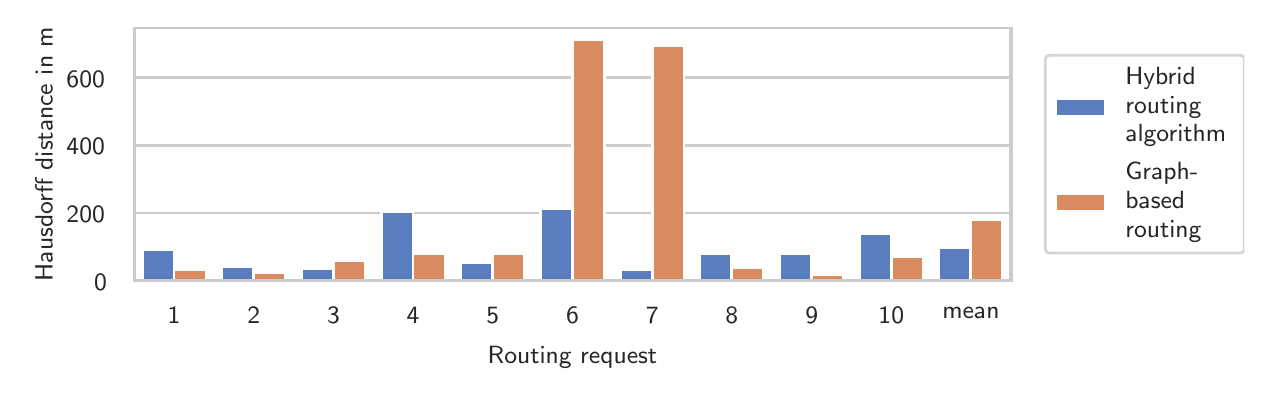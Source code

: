 \begingroup%
\makeatletter%
\begin{pgfpicture}%
\pgfpathrectangle{\pgfpointorigin}{\pgfqpoint{6.084in}{1.716in}}%
\pgfusepath{use as bounding box, clip}%
\begin{pgfscope}%
\pgfsetbuttcap%
\pgfsetmiterjoin%
\definecolor{currentfill}{rgb}{1.0,1.0,1.0}%
\pgfsetfillcolor{currentfill}%
\pgfsetlinewidth{0.0pt}%
\definecolor{currentstroke}{rgb}{1.0,1.0,1.0}%
\pgfsetstrokecolor{currentstroke}%
\pgfsetdash{}{0pt}%
\pgfpathmoveto{\pgfqpoint{0.0in}{0.0in}}%
\pgfpathlineto{\pgfqpoint{6.084in}{0.0in}}%
\pgfpathlineto{\pgfqpoint{6.084in}{1.716in}}%
\pgfpathlineto{\pgfqpoint{0.0in}{1.716in}}%
\pgfpathlineto{\pgfqpoint{0.0in}{0.0in}}%
\pgfpathclose%
\pgfusepath{fill}%
\end{pgfscope}%
\begin{pgfscope}%
\pgfsetbuttcap%
\pgfsetmiterjoin%
\definecolor{currentfill}{rgb}{1.0,1.0,1.0}%
\pgfsetfillcolor{currentfill}%
\pgfsetlinewidth{0.0pt}%
\definecolor{currentstroke}{rgb}{0.0,0.0,0.0}%
\pgfsetstrokecolor{currentstroke}%
\pgfsetstrokeopacity{0.0}%
\pgfsetdash{}{0pt}%
\pgfpathmoveto{\pgfqpoint{0.533in}{0.451in}}%
\pgfpathlineto{\pgfqpoint{4.916in}{0.451in}}%
\pgfpathlineto{\pgfqpoint{4.916in}{1.716in}}%
\pgfpathlineto{\pgfqpoint{0.533in}{1.716in}}%
\pgfpathlineto{\pgfqpoint{0.533in}{0.451in}}%
\pgfpathclose%
\pgfusepath{fill}%
\end{pgfscope}%
\begin{pgfscope}%
\definecolor{textcolor}{rgb}{0.15,0.15,0.15}%
\pgfsetstrokecolor{textcolor}%
\pgfsetfillcolor{textcolor}%
\pgftext[x=0.732in,y=0.319in,,top]{\color{textcolor}\sffamily\fontsize{9.0}{10.8}\selectfont 1}%
\end{pgfscope}%
\begin{pgfscope}%
\definecolor{textcolor}{rgb}{0.15,0.15,0.15}%
\pgfsetstrokecolor{textcolor}%
\pgfsetfillcolor{textcolor}%
\pgftext[x=1.131in,y=0.319in,,top]{\color{textcolor}\sffamily\fontsize{9.0}{10.8}\selectfont 2}%
\end{pgfscope}%
\begin{pgfscope}%
\definecolor{textcolor}{rgb}{0.15,0.15,0.15}%
\pgfsetstrokecolor{textcolor}%
\pgfsetfillcolor{textcolor}%
\pgftext[x=1.529in,y=0.319in,,top]{\color{textcolor}\sffamily\fontsize{9.0}{10.8}\selectfont 3}%
\end{pgfscope}%
\begin{pgfscope}%
\definecolor{textcolor}{rgb}{0.15,0.15,0.15}%
\pgfsetstrokecolor{textcolor}%
\pgfsetfillcolor{textcolor}%
\pgftext[x=1.927in,y=0.319in,,top]{\color{textcolor}\sffamily\fontsize{9.0}{10.8}\selectfont 4}%
\end{pgfscope}%
\begin{pgfscope}%
\definecolor{textcolor}{rgb}{0.15,0.15,0.15}%
\pgfsetstrokecolor{textcolor}%
\pgfsetfillcolor{textcolor}%
\pgftext[x=2.326in,y=0.319in,,top]{\color{textcolor}\sffamily\fontsize{9.0}{10.8}\selectfont 5}%
\end{pgfscope}%
\begin{pgfscope}%
\definecolor{textcolor}{rgb}{0.15,0.15,0.15}%
\pgfsetstrokecolor{textcolor}%
\pgfsetfillcolor{textcolor}%
\pgftext[x=2.724in,y=0.319in,,top]{\color{textcolor}\sffamily\fontsize{9.0}{10.8}\selectfont 6}%
\end{pgfscope}%
\begin{pgfscope}%
\definecolor{textcolor}{rgb}{0.15,0.15,0.15}%
\pgfsetstrokecolor{textcolor}%
\pgfsetfillcolor{textcolor}%
\pgftext[x=3.123in,y=0.319in,,top]{\color{textcolor}\sffamily\fontsize{9.0}{10.8}\selectfont 7}%
\end{pgfscope}%
\begin{pgfscope}%
\definecolor{textcolor}{rgb}{0.15,0.15,0.15}%
\pgfsetstrokecolor{textcolor}%
\pgfsetfillcolor{textcolor}%
\pgftext[x=3.521in,y=0.319in,,top]{\color{textcolor}\sffamily\fontsize{9.0}{10.8}\selectfont 8}%
\end{pgfscope}%
\begin{pgfscope}%
\definecolor{textcolor}{rgb}{0.15,0.15,0.15}%
\pgfsetstrokecolor{textcolor}%
\pgfsetfillcolor{textcolor}%
\pgftext[x=3.92in,y=0.319in,,top]{\color{textcolor}\sffamily\fontsize{9.0}{10.8}\selectfont 9}%
\end{pgfscope}%
\begin{pgfscope}%
\definecolor{textcolor}{rgb}{0.15,0.15,0.15}%
\pgfsetstrokecolor{textcolor}%
\pgfsetfillcolor{textcolor}%
\pgftext[x=4.318in,y=0.319in,,top]{\color{textcolor}\sffamily\fontsize{9.0}{10.8}\selectfont 10}%
\end{pgfscope}%
\begin{pgfscope}%
\definecolor{textcolor}{rgb}{0.15,0.15,0.15}%
\pgfsetstrokecolor{textcolor}%
\pgfsetfillcolor{textcolor}%
\pgftext[x=4.716in,y=0.319in,,top]{\color{textcolor}\sffamily\fontsize{9.0}{10.8}\selectfont mean}%
\end{pgfscope}%
\begin{pgfscope}%
\definecolor{textcolor}{rgb}{0.15,0.15,0.15}%
\pgfsetstrokecolor{textcolor}%
\pgfsetfillcolor{textcolor}%
\pgftext[x=2.724in,y=0.125in,,top]{\color{textcolor}\sffamily\fontsize{9.0}{10.8}\selectfont Routing request}%
\end{pgfscope}%
\begin{pgfscope}%
\pgfpathrectangle{\pgfqpoint{0.533in}{0.451in}}{\pgfqpoint{4.383in}{1.264in}}%
\pgfusepath{clip}%
\pgfsetroundcap%
\pgfsetroundjoin%
\pgfsetlinewidth{1.004pt}%
\definecolor{currentstroke}{rgb}{0.8,0.8,0.8}%
\pgfsetstrokecolor{currentstroke}%
\pgfsetdash{}{0pt}%
\pgfpathmoveto{\pgfqpoint{0.533in}{0.451in}}%
\pgfpathlineto{\pgfqpoint{4.916in}{0.451in}}%
\pgfusepath{stroke}%
\end{pgfscope}%
\begin{pgfscope}%
\definecolor{textcolor}{rgb}{0.15,0.15,0.15}%
\pgfsetstrokecolor{textcolor}%
\pgfsetfillcolor{textcolor}%
\pgftext[x=0.332in, y=0.404in, left, base]{\color{textcolor}\sffamily\fontsize{9.0}{10.8}\selectfont 0}%
\end{pgfscope}%
\begin{pgfscope}%
\pgfpathrectangle{\pgfqpoint{0.533in}{0.451in}}{\pgfqpoint{4.383in}{1.264in}}%
\pgfusepath{clip}%
\pgfsetroundcap%
\pgfsetroundjoin%
\pgfsetlinewidth{1.004pt}%
\definecolor{currentstroke}{rgb}{0.8,0.8,0.8}%
\pgfsetstrokecolor{currentstroke}%
\pgfsetdash{}{0pt}%
\pgfpathmoveto{\pgfqpoint{0.533in}{0.789in}}%
\pgfpathlineto{\pgfqpoint{4.916in}{0.789in}}%
\pgfusepath{stroke}%
\end{pgfscope}%
\begin{pgfscope}%
\definecolor{textcolor}{rgb}{0.15,0.15,0.15}%
\pgfsetstrokecolor{textcolor}%
\pgfsetfillcolor{textcolor}%
\pgftext[x=0.194in, y=0.742in, left, base]{\color{textcolor}\sffamily\fontsize{9.0}{10.8}\selectfont 200}%
\end{pgfscope}%
\begin{pgfscope}%
\pgfpathrectangle{\pgfqpoint{0.533in}{0.451in}}{\pgfqpoint{4.383in}{1.264in}}%
\pgfusepath{clip}%
\pgfsetroundcap%
\pgfsetroundjoin%
\pgfsetlinewidth{1.004pt}%
\definecolor{currentstroke}{rgb}{0.8,0.8,0.8}%
\pgfsetstrokecolor{currentstroke}%
\pgfsetdash{}{0pt}%
\pgfpathmoveto{\pgfqpoint{0.533in}{1.128in}}%
\pgfpathlineto{\pgfqpoint{4.916in}{1.128in}}%
\pgfusepath{stroke}%
\end{pgfscope}%
\begin{pgfscope}%
\definecolor{textcolor}{rgb}{0.15,0.15,0.15}%
\pgfsetstrokecolor{textcolor}%
\pgfsetfillcolor{textcolor}%
\pgftext[x=0.194in, y=1.08in, left, base]{\color{textcolor}\sffamily\fontsize{9.0}{10.8}\selectfont 400}%
\end{pgfscope}%
\begin{pgfscope}%
\pgfpathrectangle{\pgfqpoint{0.533in}{0.451in}}{\pgfqpoint{4.383in}{1.264in}}%
\pgfusepath{clip}%
\pgfsetroundcap%
\pgfsetroundjoin%
\pgfsetlinewidth{1.004pt}%
\definecolor{currentstroke}{rgb}{0.8,0.8,0.8}%
\pgfsetstrokecolor{currentstroke}%
\pgfsetdash{}{0pt}%
\pgfpathmoveto{\pgfqpoint{0.533in}{1.466in}}%
\pgfpathlineto{\pgfqpoint{4.916in}{1.466in}}%
\pgfusepath{stroke}%
\end{pgfscope}%
\begin{pgfscope}%
\definecolor{textcolor}{rgb}{0.15,0.15,0.15}%
\pgfsetstrokecolor{textcolor}%
\pgfsetfillcolor{textcolor}%
\pgftext[x=0.194in, y=1.418in, left, base]{\color{textcolor}\sffamily\fontsize{9.0}{10.8}\selectfont 600}%
\end{pgfscope}%
\begin{pgfscope}%
\definecolor{textcolor}{rgb}{0.15,0.15,0.15}%
\pgfsetstrokecolor{textcolor}%
\pgfsetfillcolor{textcolor}%
\pgftext[x=0.125in,y=1.084in,,bottom,rotate=90.0]{\color{textcolor}\sffamily\fontsize{9.0}{10.8}\selectfont Hausdorff distance in m}%
\end{pgfscope}%
\begin{pgfscope}%
\pgfpathrectangle{\pgfqpoint{0.533in}{0.451in}}{\pgfqpoint{4.383in}{1.264in}}%
\pgfusepath{clip}%
\pgfsetbuttcap%
\pgfsetmiterjoin%
\definecolor{currentfill}{rgb}{0.349,0.49,0.749}%
\pgfsetfillcolor{currentfill}%
\pgfsetlinewidth{1.004pt}%
\definecolor{currentstroke}{rgb}{1.0,1.0,1.0}%
\pgfsetstrokecolor{currentstroke}%
\pgfsetdash{}{0pt}%
\pgfpathmoveto{\pgfqpoint{0.573in}{0.451in}}%
\pgfpathlineto{\pgfqpoint{0.732in}{0.451in}}%
\pgfpathlineto{\pgfqpoint{0.732in}{0.605in}}%
\pgfpathlineto{\pgfqpoint{0.573in}{0.605in}}%
\pgfpathlineto{\pgfqpoint{0.573in}{0.451in}}%
\pgfpathclose%
\pgfusepath{stroke,fill}%
\end{pgfscope}%
\begin{pgfscope}%
\pgfpathrectangle{\pgfqpoint{0.533in}{0.451in}}{\pgfqpoint{4.383in}{1.264in}}%
\pgfusepath{clip}%
\pgfsetbuttcap%
\pgfsetmiterjoin%
\definecolor{currentfill}{rgb}{0.349,0.49,0.749}%
\pgfsetfillcolor{currentfill}%
\pgfsetlinewidth{1.004pt}%
\definecolor{currentstroke}{rgb}{1.0,1.0,1.0}%
\pgfsetstrokecolor{currentstroke}%
\pgfsetdash{}{0pt}%
\pgfpathmoveto{\pgfqpoint{0.971in}{0.451in}}%
\pgfpathlineto{\pgfqpoint{1.131in}{0.451in}}%
\pgfpathlineto{\pgfqpoint{1.131in}{0.52in}}%
\pgfpathlineto{\pgfqpoint{0.971in}{0.52in}}%
\pgfpathlineto{\pgfqpoint{0.971in}{0.451in}}%
\pgfpathclose%
\pgfusepath{stroke,fill}%
\end{pgfscope}%
\begin{pgfscope}%
\pgfpathrectangle{\pgfqpoint{0.533in}{0.451in}}{\pgfqpoint{4.383in}{1.264in}}%
\pgfusepath{clip}%
\pgfsetbuttcap%
\pgfsetmiterjoin%
\definecolor{currentfill}{rgb}{0.349,0.49,0.749}%
\pgfsetfillcolor{currentfill}%
\pgfsetlinewidth{1.004pt}%
\definecolor{currentstroke}{rgb}{1.0,1.0,1.0}%
\pgfsetstrokecolor{currentstroke}%
\pgfsetdash{}{0pt}%
\pgfpathmoveto{\pgfqpoint{1.37in}{0.451in}}%
\pgfpathlineto{\pgfqpoint{1.529in}{0.451in}}%
\pgfpathlineto{\pgfqpoint{1.529in}{0.511in}}%
\pgfpathlineto{\pgfqpoint{1.37in}{0.511in}}%
\pgfpathlineto{\pgfqpoint{1.37in}{0.451in}}%
\pgfpathclose%
\pgfusepath{stroke,fill}%
\end{pgfscope}%
\begin{pgfscope}%
\pgfpathrectangle{\pgfqpoint{0.533in}{0.451in}}{\pgfqpoint{4.383in}{1.264in}}%
\pgfusepath{clip}%
\pgfsetbuttcap%
\pgfsetmiterjoin%
\definecolor{currentfill}{rgb}{0.349,0.49,0.749}%
\pgfsetfillcolor{currentfill}%
\pgfsetlinewidth{1.004pt}%
\definecolor{currentstroke}{rgb}{1.0,1.0,1.0}%
\pgfsetstrokecolor{currentstroke}%
\pgfsetdash{}{0pt}%
\pgfpathmoveto{\pgfqpoint{1.768in}{0.451in}}%
\pgfpathlineto{\pgfqpoint{1.927in}{0.451in}}%
\pgfpathlineto{\pgfqpoint{1.927in}{0.796in}}%
\pgfpathlineto{\pgfqpoint{1.768in}{0.796in}}%
\pgfpathlineto{\pgfqpoint{1.768in}{0.451in}}%
\pgfpathclose%
\pgfusepath{stroke,fill}%
\end{pgfscope}%
\begin{pgfscope}%
\pgfpathrectangle{\pgfqpoint{0.533in}{0.451in}}{\pgfqpoint{4.383in}{1.264in}}%
\pgfusepath{clip}%
\pgfsetbuttcap%
\pgfsetmiterjoin%
\definecolor{currentfill}{rgb}{0.349,0.49,0.749}%
\pgfsetfillcolor{currentfill}%
\pgfsetlinewidth{1.004pt}%
\definecolor{currentstroke}{rgb}{1.0,1.0,1.0}%
\pgfsetstrokecolor{currentstroke}%
\pgfsetdash{}{0pt}%
\pgfpathmoveto{\pgfqpoint{2.167in}{0.451in}}%
\pgfpathlineto{\pgfqpoint{2.326in}{0.451in}}%
\pgfpathlineto{\pgfqpoint{2.326in}{0.543in}}%
\pgfpathlineto{\pgfqpoint{2.167in}{0.543in}}%
\pgfpathlineto{\pgfqpoint{2.167in}{0.451in}}%
\pgfpathclose%
\pgfusepath{stroke,fill}%
\end{pgfscope}%
\begin{pgfscope}%
\pgfpathrectangle{\pgfqpoint{0.533in}{0.451in}}{\pgfqpoint{4.383in}{1.264in}}%
\pgfusepath{clip}%
\pgfsetbuttcap%
\pgfsetmiterjoin%
\definecolor{currentfill}{rgb}{0.349,0.49,0.749}%
\pgfsetfillcolor{currentfill}%
\pgfsetlinewidth{1.004pt}%
\definecolor{currentstroke}{rgb}{1.0,1.0,1.0}%
\pgfsetstrokecolor{currentstroke}%
\pgfsetdash{}{0pt}%
\pgfpathmoveto{\pgfqpoint{2.565in}{0.451in}}%
\pgfpathlineto{\pgfqpoint{2.724in}{0.451in}}%
\pgfpathlineto{\pgfqpoint{2.724in}{0.812in}}%
\pgfpathlineto{\pgfqpoint{2.565in}{0.812in}}%
\pgfpathlineto{\pgfqpoint{2.565in}{0.451in}}%
\pgfpathclose%
\pgfusepath{stroke,fill}%
\end{pgfscope}%
\begin{pgfscope}%
\pgfpathrectangle{\pgfqpoint{0.533in}{0.451in}}{\pgfqpoint{4.383in}{1.264in}}%
\pgfusepath{clip}%
\pgfsetbuttcap%
\pgfsetmiterjoin%
\definecolor{currentfill}{rgb}{0.349,0.49,0.749}%
\pgfsetfillcolor{currentfill}%
\pgfsetlinewidth{1.004pt}%
\definecolor{currentstroke}{rgb}{1.0,1.0,1.0}%
\pgfsetstrokecolor{currentstroke}%
\pgfsetdash{}{0pt}%
\pgfpathmoveto{\pgfqpoint{2.963in}{0.451in}}%
\pgfpathlineto{\pgfqpoint{3.123in}{0.451in}}%
\pgfpathlineto{\pgfqpoint{3.123in}{0.508in}}%
\pgfpathlineto{\pgfqpoint{2.963in}{0.508in}}%
\pgfpathlineto{\pgfqpoint{2.963in}{0.451in}}%
\pgfpathclose%
\pgfusepath{stroke,fill}%
\end{pgfscope}%
\begin{pgfscope}%
\pgfpathrectangle{\pgfqpoint{0.533in}{0.451in}}{\pgfqpoint{4.383in}{1.264in}}%
\pgfusepath{clip}%
\pgfsetbuttcap%
\pgfsetmiterjoin%
\definecolor{currentfill}{rgb}{0.349,0.49,0.749}%
\pgfsetfillcolor{currentfill}%
\pgfsetlinewidth{1.004pt}%
\definecolor{currentstroke}{rgb}{1.0,1.0,1.0}%
\pgfsetstrokecolor{currentstroke}%
\pgfsetdash{}{0pt}%
\pgfpathmoveto{\pgfqpoint{3.362in}{0.451in}}%
\pgfpathlineto{\pgfqpoint{3.521in}{0.451in}}%
\pgfpathlineto{\pgfqpoint{3.521in}{0.587in}}%
\pgfpathlineto{\pgfqpoint{3.362in}{0.587in}}%
\pgfpathlineto{\pgfqpoint{3.362in}{0.451in}}%
\pgfpathclose%
\pgfusepath{stroke,fill}%
\end{pgfscope}%
\begin{pgfscope}%
\pgfpathrectangle{\pgfqpoint{0.533in}{0.451in}}{\pgfqpoint{4.383in}{1.264in}}%
\pgfusepath{clip}%
\pgfsetbuttcap%
\pgfsetmiterjoin%
\definecolor{currentfill}{rgb}{0.349,0.49,0.749}%
\pgfsetfillcolor{currentfill}%
\pgfsetlinewidth{1.004pt}%
\definecolor{currentstroke}{rgb}{1.0,1.0,1.0}%
\pgfsetstrokecolor{currentstroke}%
\pgfsetdash{}{0pt}%
\pgfpathmoveto{\pgfqpoint{3.76in}{0.451in}}%
\pgfpathlineto{\pgfqpoint{3.92in}{0.451in}}%
\pgfpathlineto{\pgfqpoint{3.92in}{0.586in}}%
\pgfpathlineto{\pgfqpoint{3.76in}{0.586in}}%
\pgfpathlineto{\pgfqpoint{3.76in}{0.451in}}%
\pgfpathclose%
\pgfusepath{stroke,fill}%
\end{pgfscope}%
\begin{pgfscope}%
\pgfpathrectangle{\pgfqpoint{0.533in}{0.451in}}{\pgfqpoint{4.383in}{1.264in}}%
\pgfusepath{clip}%
\pgfsetbuttcap%
\pgfsetmiterjoin%
\definecolor{currentfill}{rgb}{0.349,0.49,0.749}%
\pgfsetfillcolor{currentfill}%
\pgfsetlinewidth{1.004pt}%
\definecolor{currentstroke}{rgb}{1.0,1.0,1.0}%
\pgfsetstrokecolor{currentstroke}%
\pgfsetdash{}{0pt}%
\pgfpathmoveto{\pgfqpoint{4.159in}{0.451in}}%
\pgfpathlineto{\pgfqpoint{4.318in}{0.451in}}%
\pgfpathlineto{\pgfqpoint{4.318in}{0.684in}}%
\pgfpathlineto{\pgfqpoint{4.159in}{0.684in}}%
\pgfpathlineto{\pgfqpoint{4.159in}{0.451in}}%
\pgfpathclose%
\pgfusepath{stroke,fill}%
\end{pgfscope}%
\begin{pgfscope}%
\pgfpathrectangle{\pgfqpoint{0.533in}{0.451in}}{\pgfqpoint{4.383in}{1.264in}}%
\pgfusepath{clip}%
\pgfsetbuttcap%
\pgfsetmiterjoin%
\definecolor{currentfill}{rgb}{0.349,0.49,0.749}%
\pgfsetfillcolor{currentfill}%
\pgfsetlinewidth{1.004pt}%
\definecolor{currentstroke}{rgb}{1.0,1.0,1.0}%
\pgfsetstrokecolor{currentstroke}%
\pgfsetdash{}{0pt}%
\pgfpathmoveto{\pgfqpoint{4.557in}{0.451in}}%
\pgfpathlineto{\pgfqpoint{4.716in}{0.451in}}%
\pgfpathlineto{\pgfqpoint{4.716in}{0.615in}}%
\pgfpathlineto{\pgfqpoint{4.557in}{0.615in}}%
\pgfpathlineto{\pgfqpoint{4.557in}{0.451in}}%
\pgfpathclose%
\pgfusepath{stroke,fill}%
\end{pgfscope}%
\begin{pgfscope}%
\pgfpathrectangle{\pgfqpoint{0.533in}{0.451in}}{\pgfqpoint{4.383in}{1.264in}}%
\pgfusepath{clip}%
\pgfsetbuttcap%
\pgfsetmiterjoin%
\definecolor{currentfill}{rgb}{0.853,0.544,0.371}%
\pgfsetfillcolor{currentfill}%
\pgfsetlinewidth{1.004pt}%
\definecolor{currentstroke}{rgb}{1.0,1.0,1.0}%
\pgfsetstrokecolor{currentstroke}%
\pgfsetdash{}{0pt}%
\pgfpathmoveto{\pgfqpoint{0.732in}{0.451in}}%
\pgfpathlineto{\pgfqpoint{0.892in}{0.451in}}%
\pgfpathlineto{\pgfqpoint{0.892in}{0.505in}}%
\pgfpathlineto{\pgfqpoint{0.732in}{0.505in}}%
\pgfpathlineto{\pgfqpoint{0.732in}{0.451in}}%
\pgfpathclose%
\pgfusepath{stroke,fill}%
\end{pgfscope}%
\begin{pgfscope}%
\pgfpathrectangle{\pgfqpoint{0.533in}{0.451in}}{\pgfqpoint{4.383in}{1.264in}}%
\pgfusepath{clip}%
\pgfsetbuttcap%
\pgfsetmiterjoin%
\definecolor{currentfill}{rgb}{0.853,0.544,0.371}%
\pgfsetfillcolor{currentfill}%
\pgfsetlinewidth{1.004pt}%
\definecolor{currentstroke}{rgb}{1.0,1.0,1.0}%
\pgfsetstrokecolor{currentstroke}%
\pgfsetdash{}{0pt}%
\pgfpathmoveto{\pgfqpoint{1.131in}{0.451in}}%
\pgfpathlineto{\pgfqpoint{1.29in}{0.451in}}%
\pgfpathlineto{\pgfqpoint{1.29in}{0.492in}}%
\pgfpathlineto{\pgfqpoint{1.131in}{0.492in}}%
\pgfpathlineto{\pgfqpoint{1.131in}{0.451in}}%
\pgfpathclose%
\pgfusepath{stroke,fill}%
\end{pgfscope}%
\begin{pgfscope}%
\pgfpathrectangle{\pgfqpoint{0.533in}{0.451in}}{\pgfqpoint{4.383in}{1.264in}}%
\pgfusepath{clip}%
\pgfsetbuttcap%
\pgfsetmiterjoin%
\definecolor{currentfill}{rgb}{0.853,0.544,0.371}%
\pgfsetfillcolor{currentfill}%
\pgfsetlinewidth{1.004pt}%
\definecolor{currentstroke}{rgb}{1.0,1.0,1.0}%
\pgfsetstrokecolor{currentstroke}%
\pgfsetdash{}{0pt}%
\pgfpathmoveto{\pgfqpoint{1.529in}{0.451in}}%
\pgfpathlineto{\pgfqpoint{1.688in}{0.451in}}%
\pgfpathlineto{\pgfqpoint{1.688in}{0.552in}}%
\pgfpathlineto{\pgfqpoint{1.529in}{0.552in}}%
\pgfpathlineto{\pgfqpoint{1.529in}{0.451in}}%
\pgfpathclose%
\pgfusepath{stroke,fill}%
\end{pgfscope}%
\begin{pgfscope}%
\pgfpathrectangle{\pgfqpoint{0.533in}{0.451in}}{\pgfqpoint{4.383in}{1.264in}}%
\pgfusepath{clip}%
\pgfsetbuttcap%
\pgfsetmiterjoin%
\definecolor{currentfill}{rgb}{0.853,0.544,0.371}%
\pgfsetfillcolor{currentfill}%
\pgfsetlinewidth{1.004pt}%
\definecolor{currentstroke}{rgb}{1.0,1.0,1.0}%
\pgfsetstrokecolor{currentstroke}%
\pgfsetdash{}{0pt}%
\pgfpathmoveto{\pgfqpoint{1.927in}{0.451in}}%
\pgfpathlineto{\pgfqpoint{2.087in}{0.451in}}%
\pgfpathlineto{\pgfqpoint{2.087in}{0.586in}}%
\pgfpathlineto{\pgfqpoint{1.927in}{0.586in}}%
\pgfpathlineto{\pgfqpoint{1.927in}{0.451in}}%
\pgfpathclose%
\pgfusepath{stroke,fill}%
\end{pgfscope}%
\begin{pgfscope}%
\pgfpathrectangle{\pgfqpoint{0.533in}{0.451in}}{\pgfqpoint{4.383in}{1.264in}}%
\pgfusepath{clip}%
\pgfsetbuttcap%
\pgfsetmiterjoin%
\definecolor{currentfill}{rgb}{0.853,0.544,0.371}%
\pgfsetfillcolor{currentfill}%
\pgfsetlinewidth{1.004pt}%
\definecolor{currentstroke}{rgb}{1.0,1.0,1.0}%
\pgfsetstrokecolor{currentstroke}%
\pgfsetdash{}{0pt}%
\pgfpathmoveto{\pgfqpoint{2.326in}{0.451in}}%
\pgfpathlineto{\pgfqpoint{2.485in}{0.451in}}%
\pgfpathlineto{\pgfqpoint{2.485in}{0.586in}}%
\pgfpathlineto{\pgfqpoint{2.326in}{0.586in}}%
\pgfpathlineto{\pgfqpoint{2.326in}{0.451in}}%
\pgfpathclose%
\pgfusepath{stroke,fill}%
\end{pgfscope}%
\begin{pgfscope}%
\pgfpathrectangle{\pgfqpoint{0.533in}{0.451in}}{\pgfqpoint{4.383in}{1.264in}}%
\pgfusepath{clip}%
\pgfsetbuttcap%
\pgfsetmiterjoin%
\definecolor{currentfill}{rgb}{0.853,0.544,0.371}%
\pgfsetfillcolor{currentfill}%
\pgfsetlinewidth{1.004pt}%
\definecolor{currentstroke}{rgb}{1.0,1.0,1.0}%
\pgfsetstrokecolor{currentstroke}%
\pgfsetdash{}{0pt}%
\pgfpathmoveto{\pgfqpoint{2.724in}{0.451in}}%
\pgfpathlineto{\pgfqpoint{2.884in}{0.451in}}%
\pgfpathlineto{\pgfqpoint{2.884in}{1.656in}}%
\pgfpathlineto{\pgfqpoint{2.724in}{1.656in}}%
\pgfpathlineto{\pgfqpoint{2.724in}{0.451in}}%
\pgfpathclose%
\pgfusepath{stroke,fill}%
\end{pgfscope}%
\begin{pgfscope}%
\pgfpathrectangle{\pgfqpoint{0.533in}{0.451in}}{\pgfqpoint{4.383in}{1.264in}}%
\pgfusepath{clip}%
\pgfsetbuttcap%
\pgfsetmiterjoin%
\definecolor{currentfill}{rgb}{0.853,0.544,0.371}%
\pgfsetfillcolor{currentfill}%
\pgfsetlinewidth{1.004pt}%
\definecolor{currentstroke}{rgb}{1.0,1.0,1.0}%
\pgfsetstrokecolor{currentstroke}%
\pgfsetdash{}{0pt}%
\pgfpathmoveto{\pgfqpoint{3.123in}{0.451in}}%
\pgfpathlineto{\pgfqpoint{3.282in}{0.451in}}%
\pgfpathlineto{\pgfqpoint{3.282in}{1.626in}}%
\pgfpathlineto{\pgfqpoint{3.123in}{1.626in}}%
\pgfpathlineto{\pgfqpoint{3.123in}{0.451in}}%
\pgfpathclose%
\pgfusepath{stroke,fill}%
\end{pgfscope}%
\begin{pgfscope}%
\pgfpathrectangle{\pgfqpoint{0.533in}{0.451in}}{\pgfqpoint{4.383in}{1.264in}}%
\pgfusepath{clip}%
\pgfsetbuttcap%
\pgfsetmiterjoin%
\definecolor{currentfill}{rgb}{0.853,0.544,0.371}%
\pgfsetfillcolor{currentfill}%
\pgfsetlinewidth{1.004pt}%
\definecolor{currentstroke}{rgb}{1.0,1.0,1.0}%
\pgfsetstrokecolor{currentstroke}%
\pgfsetdash{}{0pt}%
\pgfpathmoveto{\pgfqpoint{3.521in}{0.451in}}%
\pgfpathlineto{\pgfqpoint{3.681in}{0.451in}}%
\pgfpathlineto{\pgfqpoint{3.681in}{0.518in}}%
\pgfpathlineto{\pgfqpoint{3.521in}{0.518in}}%
\pgfpathlineto{\pgfqpoint{3.521in}{0.451in}}%
\pgfpathclose%
\pgfusepath{stroke,fill}%
\end{pgfscope}%
\begin{pgfscope}%
\pgfpathrectangle{\pgfqpoint{0.533in}{0.451in}}{\pgfqpoint{4.383in}{1.264in}}%
\pgfusepath{clip}%
\pgfsetbuttcap%
\pgfsetmiterjoin%
\definecolor{currentfill}{rgb}{0.853,0.544,0.371}%
\pgfsetfillcolor{currentfill}%
\pgfsetlinewidth{1.004pt}%
\definecolor{currentstroke}{rgb}{1.0,1.0,1.0}%
\pgfsetstrokecolor{currentstroke}%
\pgfsetdash{}{0pt}%
\pgfpathmoveto{\pgfqpoint{3.92in}{0.451in}}%
\pgfpathlineto{\pgfqpoint{4.079in}{0.451in}}%
\pgfpathlineto{\pgfqpoint{4.079in}{0.48in}}%
\pgfpathlineto{\pgfqpoint{3.92in}{0.48in}}%
\pgfpathlineto{\pgfqpoint{3.92in}{0.451in}}%
\pgfpathclose%
\pgfusepath{stroke,fill}%
\end{pgfscope}%
\begin{pgfscope}%
\pgfpathrectangle{\pgfqpoint{0.533in}{0.451in}}{\pgfqpoint{4.383in}{1.264in}}%
\pgfusepath{clip}%
\pgfsetbuttcap%
\pgfsetmiterjoin%
\definecolor{currentfill}{rgb}{0.853,0.544,0.371}%
\pgfsetfillcolor{currentfill}%
\pgfsetlinewidth{1.004pt}%
\definecolor{currentstroke}{rgb}{1.0,1.0,1.0}%
\pgfsetstrokecolor{currentstroke}%
\pgfsetdash{}{0pt}%
\pgfpathmoveto{\pgfqpoint{4.318in}{0.451in}}%
\pgfpathlineto{\pgfqpoint{4.477in}{0.451in}}%
\pgfpathlineto{\pgfqpoint{4.477in}{0.57in}}%
\pgfpathlineto{\pgfqpoint{4.318in}{0.57in}}%
\pgfpathlineto{\pgfqpoint{4.318in}{0.451in}}%
\pgfpathclose%
\pgfusepath{stroke,fill}%
\end{pgfscope}%
\begin{pgfscope}%
\pgfpathrectangle{\pgfqpoint{0.533in}{0.451in}}{\pgfqpoint{4.383in}{1.264in}}%
\pgfusepath{clip}%
\pgfsetbuttcap%
\pgfsetmiterjoin%
\definecolor{currentfill}{rgb}{0.853,0.544,0.371}%
\pgfsetfillcolor{currentfill}%
\pgfsetlinewidth{1.004pt}%
\definecolor{currentstroke}{rgb}{1.0,1.0,1.0}%
\pgfsetstrokecolor{currentstroke}%
\pgfsetdash{}{0pt}%
\pgfpathmoveto{\pgfqpoint{4.716in}{0.451in}}%
\pgfpathlineto{\pgfqpoint{4.876in}{0.451in}}%
\pgfpathlineto{\pgfqpoint{4.876in}{0.757in}}%
\pgfpathlineto{\pgfqpoint{4.716in}{0.757in}}%
\pgfpathlineto{\pgfqpoint{4.716in}{0.451in}}%
\pgfpathclose%
\pgfusepath{stroke,fill}%
\end{pgfscope}%
\begin{pgfscope}%
\pgfsetrectcap%
\pgfsetmiterjoin%
\pgfsetlinewidth{1.255pt}%
\definecolor{currentstroke}{rgb}{0.8,0.8,0.8}%
\pgfsetstrokecolor{currentstroke}%
\pgfsetdash{}{0pt}%
\pgfpathmoveto{\pgfqpoint{0.533in}{0.451in}}%
\pgfpathlineto{\pgfqpoint{0.533in}{1.716in}}%
\pgfusepath{stroke}%
\end{pgfscope}%
\begin{pgfscope}%
\pgfsetrectcap%
\pgfsetmiterjoin%
\pgfsetlinewidth{1.255pt}%
\definecolor{currentstroke}{rgb}{0.8,0.8,0.8}%
\pgfsetstrokecolor{currentstroke}%
\pgfsetdash{}{0pt}%
\pgfpathmoveto{\pgfqpoint{4.916in}{0.451in}}%
\pgfpathlineto{\pgfqpoint{4.916in}{1.716in}}%
\pgfusepath{stroke}%
\end{pgfscope}%
\begin{pgfscope}%
\pgfsetrectcap%
\pgfsetmiterjoin%
\pgfsetlinewidth{1.255pt}%
\definecolor{currentstroke}{rgb}{0.8,0.8,0.8}%
\pgfsetstrokecolor{currentstroke}%
\pgfsetdash{}{0pt}%
\pgfpathmoveto{\pgfqpoint{0.533in}{0.451in}}%
\pgfpathlineto{\pgfqpoint{4.916in}{0.451in}}%
\pgfusepath{stroke}%
\end{pgfscope}%
\begin{pgfscope}%
\pgfsetrectcap%
\pgfsetmiterjoin%
\pgfsetlinewidth{1.255pt}%
\definecolor{currentstroke}{rgb}{0.8,0.8,0.8}%
\pgfsetstrokecolor{currentstroke}%
\pgfsetdash{}{0pt}%
\pgfpathmoveto{\pgfqpoint{0.533in}{1.716in}}%
\pgfpathlineto{\pgfqpoint{4.916in}{1.716in}}%
\pgfusepath{stroke}%
\end{pgfscope}%
\begin{pgfscope}%
\pgfsetbuttcap%
\pgfsetmiterjoin%
\definecolor{currentfill}{rgb}{1.0,1.0,1.0}%
\pgfsetfillcolor{currentfill}%
\pgfsetfillopacity{0.8}%
\pgfsetlinewidth{1.004pt}%
\definecolor{currentstroke}{rgb}{0.8,0.8,0.8}%
\pgfsetstrokecolor{currentstroke}%
\pgfsetstrokeopacity{0.8}%
\pgfsetdash{}{0pt}%
\pgfpathmoveto{\pgfqpoint{5.113in}{0.589in}}%
\pgfpathlineto{\pgfqpoint{6.059in}{0.589in}}%
\pgfpathquadraticcurveto{\pgfqpoint{6.084in}{0.589in}}{\pgfqpoint{6.084in}{0.614in}}%
\pgfpathlineto{\pgfqpoint{6.084in}{1.553in}}%
\pgfpathquadraticcurveto{\pgfqpoint{6.084in}{1.578in}}{\pgfqpoint{6.059in}{1.578in}}%
\pgfpathlineto{\pgfqpoint{5.113in}{1.578in}}%
\pgfpathquadraticcurveto{\pgfqpoint{5.088in}{1.578in}}{\pgfqpoint{5.088in}{1.553in}}%
\pgfpathlineto{\pgfqpoint{5.088in}{0.614in}}%
\pgfpathquadraticcurveto{\pgfqpoint{5.088in}{0.589in}}{\pgfqpoint{5.113in}{0.589in}}%
\pgfpathlineto{\pgfqpoint{5.113in}{0.589in}}%
\pgfpathclose%
\pgfusepath{stroke,fill}%
\end{pgfscope}%
\begin{pgfscope}%
\pgfsetbuttcap%
\pgfsetmiterjoin%
\definecolor{currentfill}{rgb}{0.349,0.49,0.749}%
\pgfsetfillcolor{currentfill}%
\pgfsetlinewidth{1.004pt}%
\definecolor{currentstroke}{rgb}{1.0,1.0,1.0}%
\pgfsetstrokecolor{currentstroke}%
\pgfsetdash{}{0pt}%
\pgfpathmoveto{\pgfqpoint{5.138in}{1.274in}}%
\pgfpathlineto{\pgfqpoint{5.388in}{1.274in}}%
\pgfpathlineto{\pgfqpoint{5.388in}{1.361in}}%
\pgfpathlineto{\pgfqpoint{5.138in}{1.361in}}%
\pgfpathlineto{\pgfqpoint{5.138in}{1.274in}}%
\pgfpathclose%
\pgfusepath{stroke,fill}%
\end{pgfscope}%
\begin{pgfscope}%
\definecolor{textcolor}{rgb}{0.15,0.15,0.15}%
\pgfsetstrokecolor{textcolor}%
\pgfsetfillcolor{textcolor}%
\pgftext[x=5.488in, y=1.433in, left, base]{\color{textcolor}\sffamily\fontsize{9.0}{10.8}\selectfont Hybrid}%
\end{pgfscope}%
\begin{pgfscope}%
\definecolor{textcolor}{rgb}{0.15,0.15,0.15}%
\pgfsetstrokecolor{textcolor}%
\pgfsetfillcolor{textcolor}%
\pgftext[x=5.488in, y=1.289in, left, base]{\color{textcolor}\sffamily\fontsize{9.0}{10.8}\selectfont routing}%
\end{pgfscope}%
\begin{pgfscope}%
\definecolor{textcolor}{rgb}{0.15,0.15,0.15}%
\pgfsetstrokecolor{textcolor}%
\pgfsetfillcolor{textcolor}%
\pgftext[x=5.488in, y=1.145in, left, base]{\color{textcolor}\sffamily\fontsize{9.0}{10.8}\selectfont algorithm}%
\end{pgfscope}%
\begin{pgfscope}%
\pgfsetbuttcap%
\pgfsetmiterjoin%
\definecolor{currentfill}{rgb}{0.853,0.544,0.371}%
\pgfsetfillcolor{currentfill}%
\pgfsetlinewidth{1.004pt}%
\definecolor{currentstroke}{rgb}{1.0,1.0,1.0}%
\pgfsetstrokecolor{currentstroke}%
\pgfsetdash{}{0pt}%
\pgfpathmoveto{\pgfqpoint{5.138in}{0.798in}}%
\pgfpathlineto{\pgfqpoint{5.388in}{0.798in}}%
\pgfpathlineto{\pgfqpoint{5.388in}{0.886in}}%
\pgfpathlineto{\pgfqpoint{5.138in}{0.886in}}%
\pgfpathlineto{\pgfqpoint{5.138in}{0.798in}}%
\pgfpathclose%
\pgfusepath{stroke,fill}%
\end{pgfscope}%
\begin{pgfscope}%
\definecolor{textcolor}{rgb}{0.15,0.15,0.15}%
\pgfsetstrokecolor{textcolor}%
\pgfsetfillcolor{textcolor}%
\pgftext[x=5.488in, y=0.957in, left, base]{\color{textcolor}\sffamily\fontsize{9.0}{10.8}\selectfont Graph-}%
\end{pgfscope}%
\begin{pgfscope}%
\definecolor{textcolor}{rgb}{0.15,0.15,0.15}%
\pgfsetstrokecolor{textcolor}%
\pgfsetfillcolor{textcolor}%
\pgftext[x=5.488in, y=0.813in, left, base]{\color{textcolor}\sffamily\fontsize{9.0}{10.8}\selectfont based}%
\end{pgfscope}%
\begin{pgfscope}%
\definecolor{textcolor}{rgb}{0.15,0.15,0.15}%
\pgfsetstrokecolor{textcolor}%
\pgfsetfillcolor{textcolor}%
\pgftext[x=5.488in, y=0.669in, left, base]{\color{textcolor}\sffamily\fontsize{9.0}{10.8}\selectfont routing}%
\end{pgfscope}%
\end{pgfpicture}%
\makeatother%
\endgroup%
